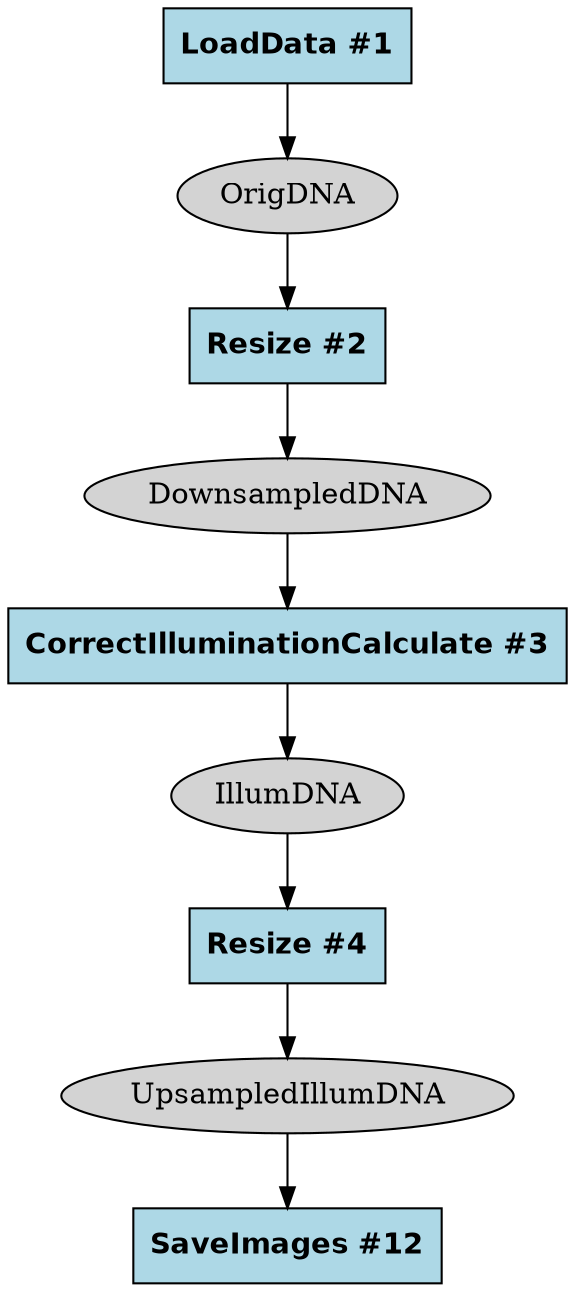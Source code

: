 strict digraph {
CorrectIlluminationCalculate_e3750f2a [type=module, label="CorrectIlluminationCalculate #3", module_name=CorrectIlluminationCalculate, module_num=3, original_num=3, stable_id="CorrectIlluminationCalculate_e3750f2a", enabled=True, shape=box, style=filled, fontname="Helvetica-Bold", fillcolor=lightblue];
LoadData_cbe5cfdf [type=module, label="LoadData #1", module_name=LoadData, module_num=1, original_num=1, stable_id="LoadData_cbe5cfdf", enabled=True, shape=box, style=filled, fontname="Helvetica-Bold", fillcolor=lightblue];
Resize_32606b38 [type=module, label="Resize #2", module_name=Resize, module_num=2, original_num=2, stable_id="Resize_32606b38", enabled=True, shape=box, style=filled, fontname="Helvetica-Bold", fillcolor=lightblue];
Resize_a3b11500 [type=module, label="Resize #4", module_name=Resize, module_num=4, original_num=4, stable_id="Resize_a3b11500", enabled=True, shape=box, style=filled, fontname="Helvetica-Bold", fillcolor=lightblue];
SaveImages_4cf7a938 [type=module, label="SaveImages #12", module_name=SaveImages, module_num=12, original_num=12, stable_id="SaveImages_4cf7a938", enabled=True, shape=box, style=filled, fontname="Helvetica-Bold", fillcolor=lightblue];
image__DownsampledDNA [type=image, label=DownsampledDNA, shape=ellipse, style=filled, fillcolor=lightgray];
image__IllumDNA [type=image, label=IllumDNA, shape=ellipse, style=filled, fillcolor=lightgray];
image__OrigDNA [type=image, label=OrigDNA, shape=ellipse, style=filled, fillcolor=lightgray];
image__UpsampledIllumDNA [type=image, label=UpsampledIllumDNA, shape=ellipse, style=filled, fillcolor=lightgray];
CorrectIlluminationCalculate_e3750f2a -> image__IllumDNA [type="image_output"];
LoadData_cbe5cfdf -> image__OrigDNA [type="image_output"];
Resize_32606b38 -> image__DownsampledDNA [type="image_output"];
Resize_a3b11500 -> image__UpsampledIllumDNA [type="image_output"];
image__DownsampledDNA -> CorrectIlluminationCalculate_e3750f2a [type="image_input"];
image__IllumDNA -> Resize_a3b11500 [type="image_input"];
image__OrigDNA -> Resize_32606b38 [type="image_input"];
image__UpsampledIllumDNA -> SaveImages_4cf7a938 [type="image_input"];
}

